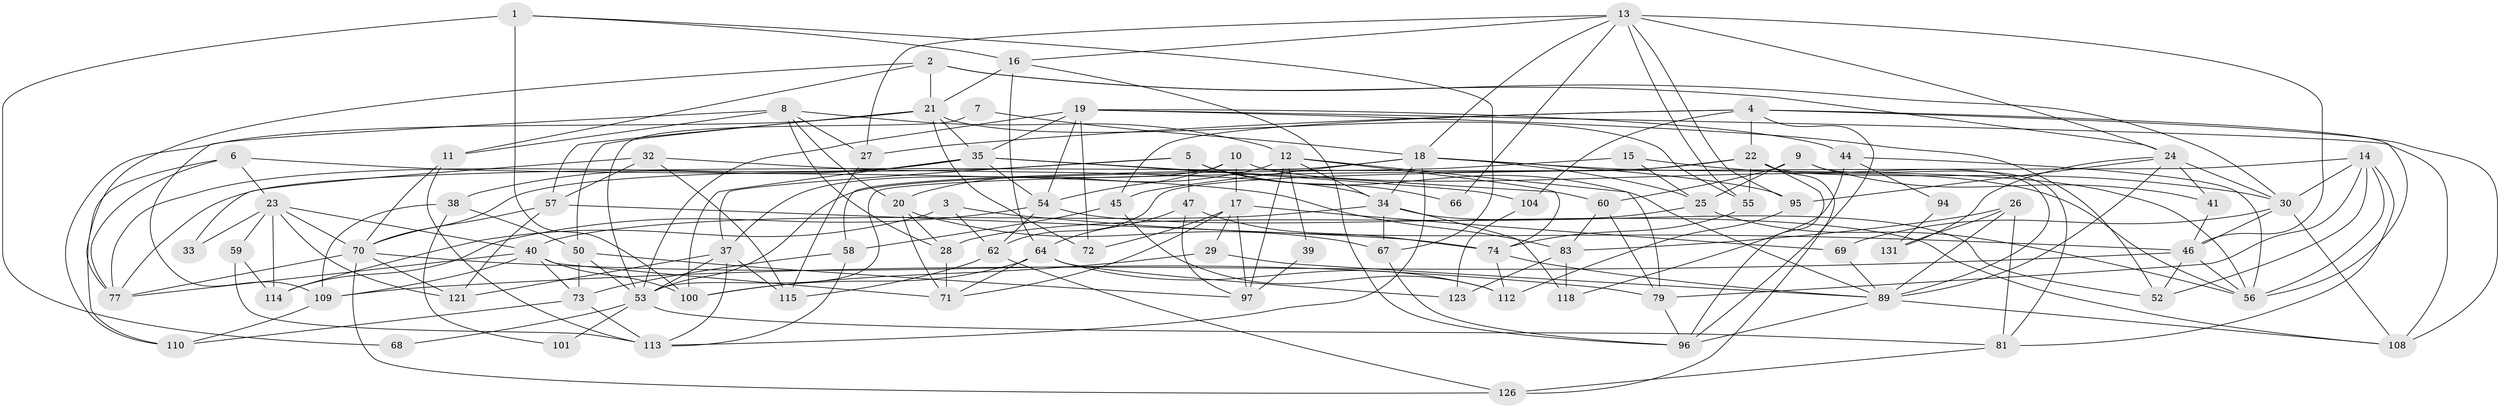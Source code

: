 // original degree distribution, {4: 0.3533834586466165, 3: 0.2857142857142857, 2: 0.07518796992481203, 5: 0.16541353383458646, 6: 0.09022556390977443, 7: 0.03007518796992481}
// Generated by graph-tools (version 1.1) at 2025/41/03/06/25 10:41:59]
// undirected, 88 vertices, 214 edges
graph export_dot {
graph [start="1"]
  node [color=gray90,style=filled];
  1 [super="+31"];
  2 [super="+61"];
  3;
  4 [super="+49"];
  5 [super="+51"];
  6;
  7;
  8 [super="+93"];
  9;
  10;
  11;
  12 [super="+36"];
  13 [super="+43"];
  14 [super="+82"];
  15;
  16 [super="+75"];
  17;
  18 [super="+122"];
  19 [super="+85"];
  20 [super="+105"];
  21 [super="+111"];
  22 [super="+42"];
  23 [super="+107"];
  24 [super="+90"];
  25 [super="+99"];
  26;
  27 [super="+103"];
  28;
  29;
  30 [super="+106"];
  32 [super="+128"];
  33;
  34 [super="+119"];
  35 [super="+98"];
  37 [super="+87"];
  38;
  39;
  40 [super="+132"];
  41 [super="+48"];
  44;
  45;
  46 [super="+65"];
  47 [super="+78"];
  50 [super="+86"];
  52 [super="+133"];
  53 [super="+63"];
  54 [super="+129"];
  55;
  56 [super="+76"];
  57;
  58;
  59;
  60 [super="+88"];
  62;
  64 [super="+102"];
  66;
  67 [super="+125"];
  68;
  69;
  70 [super="+117"];
  71;
  72 [super="+127"];
  73 [super="+80"];
  74 [super="+120"];
  77 [super="+124"];
  79 [super="+92"];
  81;
  83 [super="+84"];
  89 [super="+91"];
  94;
  95;
  96;
  97;
  100;
  101;
  104;
  108;
  109 [super="+130"];
  110;
  112 [super="+116"];
  113;
  114;
  115;
  118;
  121;
  123;
  126;
  131;
  1 -- 100;
  1 -- 68 [weight=2];
  1 -- 67;
  1 -- 16;
  2 -- 11;
  2 -- 30;
  2 -- 21;
  2 -- 24;
  2 -- 77;
  3 -- 46;
  3 -- 62;
  3 -- 114;
  4 -- 96;
  4 -- 27;
  4 -- 45;
  4 -- 56;
  4 -- 108;
  4 -- 104;
  4 -- 22;
  5 -- 37;
  5 -- 70;
  5 -- 47 [weight=2];
  5 -- 89;
  5 -- 66;
  6 -- 110;
  6 -- 77;
  6 -- 83;
  6 -- 23;
  7 -- 53;
  7 -- 18;
  8 -- 11;
  8 -- 12;
  8 -- 20;
  8 -- 27;
  8 -- 28;
  8 -- 109;
  9 -- 81;
  9 -- 41;
  9 -- 25;
  9 -- 60;
  10 -- 17;
  10 -- 37;
  10 -- 56;
  10 -- 54;
  11 -- 113;
  11 -- 70;
  12 -- 74;
  12 -- 39;
  12 -- 97;
  12 -- 34;
  12 -- 20;
  12 -- 79;
  13 -- 55;
  13 -- 27;
  13 -- 24;
  13 -- 16;
  13 -- 66;
  13 -- 46;
  13 -- 95;
  13 -- 18;
  14 -- 79;
  14 -- 52;
  14 -- 81;
  14 -- 56;
  14 -- 53;
  14 -- 30;
  15 -- 25;
  15 -- 30;
  15 -- 53;
  16 -- 21;
  16 -- 64;
  16 -- 96;
  17 -- 97;
  17 -- 69;
  17 -- 29;
  17 -- 71;
  17 -- 72;
  18 -- 95;
  18 -- 25;
  18 -- 34;
  18 -- 45;
  18 -- 56;
  18 -- 58;
  18 -- 113;
  19 -- 108;
  19 -- 72 [weight=2];
  19 -- 53;
  19 -- 52;
  19 -- 35;
  19 -- 44;
  19 -- 54;
  20 -- 71;
  20 -- 28;
  20 -- 67;
  21 -- 57;
  21 -- 50;
  21 -- 55;
  21 -- 72;
  21 -- 110;
  21 -- 35;
  22 -- 96;
  22 -- 77;
  22 -- 89 [weight=2];
  22 -- 55;
  22 -- 62;
  22 -- 126;
  23 -- 59;
  23 -- 33;
  23 -- 114;
  23 -- 70;
  23 -- 121;
  23 -- 40;
  24 -- 95;
  24 -- 131;
  24 -- 89;
  24 -- 30;
  24 -- 41;
  25 -- 28;
  25 -- 56;
  26 -- 81;
  26 -- 83;
  26 -- 131;
  26 -- 89;
  27 -- 115;
  28 -- 71;
  29 -- 100;
  29 -- 89;
  30 -- 69;
  30 -- 46;
  30 -- 108;
  32 -- 34 [weight=2];
  32 -- 33;
  32 -- 115;
  32 -- 57;
  34 -- 118;
  34 -- 52;
  34 -- 67;
  34 -- 40;
  35 -- 38;
  35 -- 54;
  35 -- 100;
  35 -- 104;
  35 -- 60;
  35 -- 77;
  37 -- 113;
  37 -- 53;
  37 -- 121;
  37 -- 115;
  38 -- 50;
  38 -- 101;
  38 -- 109;
  39 -- 97;
  40 -- 100;
  40 -- 109;
  40 -- 71;
  40 -- 73;
  40 -- 77;
  41 -- 46;
  44 -- 56;
  44 -- 94;
  44 -- 118;
  45 -- 58;
  45 -- 112;
  46 -- 109;
  46 -- 52;
  46 -- 56;
  47 -- 74;
  47 -- 97;
  47 -- 64;
  50 -- 97;
  50 -- 53;
  50 -- 73;
  53 -- 81;
  53 -- 68;
  53 -- 101;
  54 -- 114;
  54 -- 62;
  54 -- 108;
  55 -- 74;
  57 -- 121;
  57 -- 74;
  57 -- 70;
  58 -- 113;
  58 -- 73;
  59 -- 113;
  59 -- 114;
  60 -- 79;
  60 -- 83;
  62 -- 115;
  62 -- 126;
  64 -- 123;
  64 -- 112;
  64 -- 100;
  64 -- 71;
  67 -- 96;
  69 -- 89;
  70 -- 126;
  70 -- 79 [weight=2];
  70 -- 121;
  70 -- 77;
  73 -- 113;
  73 -- 110;
  74 -- 89;
  74 -- 112;
  79 -- 96;
  81 -- 126;
  83 -- 118;
  83 -- 123;
  89 -- 108;
  89 -- 96;
  94 -- 131;
  95 -- 112;
  104 -- 123;
  109 -- 110;
}
